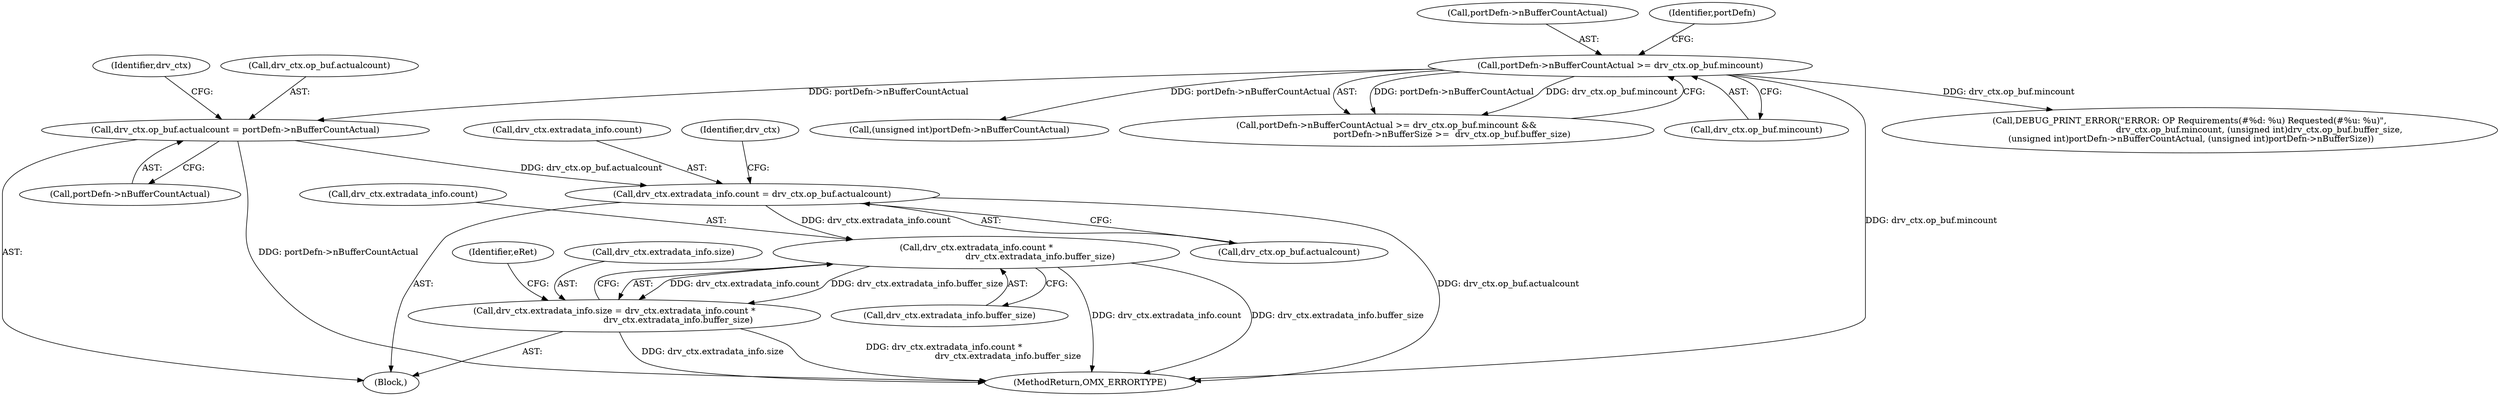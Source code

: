 digraph "0_Android_46e305be6e670a5a0041b0b4861122a0f1aabefa_2@pointer" {
"1000685" [label="(Call,drv_ctx.op_buf.actualcount = portDefn->nBufferCountActual)"];
"1000666" [label="(Call,portDefn->nBufferCountActual >= drv_ctx.op_buf.mincount)"];
"1000703" [label="(Call,drv_ctx.extradata_info.count = drv_ctx.op_buf.actualcount)"];
"1000720" [label="(Call,drv_ctx.extradata_info.count *\n                                               drv_ctx.extradata_info.buffer_size)"];
"1000714" [label="(Call,drv_ctx.extradata_info.size = drv_ctx.extradata_info.count *\n                                               drv_ctx.extradata_info.buffer_size)"];
"1000748" [label="(Call,DEBUG_PRINT_ERROR(\"ERROR: OP Requirements(#%d: %u) Requested(#%u: %u)\",\n                                                   drv_ctx.op_buf.mincount, (unsigned int)drv_ctx.op_buf.buffer_size,\n (unsigned int)portDefn->nBufferCountActual, (unsigned int)portDefn->nBufferSize))"];
"1000732" [label="(Identifier,eRet)"];
"1000703" [label="(Call,drv_ctx.extradata_info.count = drv_ctx.op_buf.actualcount)"];
"1003102" [label="(MethodReturn,OMX_ERRORTYPE)"];
"1000667" [label="(Call,portDefn->nBufferCountActual)"];
"1000717" [label="(Identifier,drv_ctx)"];
"1000670" [label="(Call,drv_ctx.op_buf.mincount)"];
"1000726" [label="(Call,drv_ctx.extradata_info.buffer_size)"];
"1000666" [label="(Call,portDefn->nBufferCountActual >= drv_ctx.op_buf.mincount)"];
"1000714" [label="(Call,drv_ctx.extradata_info.size = drv_ctx.extradata_info.count *\n                                               drv_ctx.extradata_info.buffer_size)"];
"1000709" [label="(Call,drv_ctx.op_buf.actualcount)"];
"1000720" [label="(Call,drv_ctx.extradata_info.count *\n                                               drv_ctx.extradata_info.buffer_size)"];
"1000691" [label="(Call,portDefn->nBufferCountActual)"];
"1000697" [label="(Identifier,drv_ctx)"];
"1000677" [label="(Identifier,portDefn)"];
"1000686" [label="(Call,drv_ctx.op_buf.actualcount)"];
"1000762" [label="(Call,(unsigned int)portDefn->nBufferCountActual)"];
"1000685" [label="(Call,drv_ctx.op_buf.actualcount = portDefn->nBufferCountActual)"];
"1000721" [label="(Call,drv_ctx.extradata_info.count)"];
"1000684" [label="(Block,)"];
"1000715" [label="(Call,drv_ctx.extradata_info.size)"];
"1000665" [label="(Call,portDefn->nBufferCountActual >= drv_ctx.op_buf.mincount &&\n                                                portDefn->nBufferSize >=  drv_ctx.op_buf.buffer_size)"];
"1000704" [label="(Call,drv_ctx.extradata_info.count)"];
"1000685" -> "1000684"  [label="AST: "];
"1000685" -> "1000691"  [label="CFG: "];
"1000686" -> "1000685"  [label="AST: "];
"1000691" -> "1000685"  [label="AST: "];
"1000697" -> "1000685"  [label="CFG: "];
"1000685" -> "1003102"  [label="DDG: portDefn->nBufferCountActual"];
"1000666" -> "1000685"  [label="DDG: portDefn->nBufferCountActual"];
"1000685" -> "1000703"  [label="DDG: drv_ctx.op_buf.actualcount"];
"1000666" -> "1000665"  [label="AST: "];
"1000666" -> "1000670"  [label="CFG: "];
"1000667" -> "1000666"  [label="AST: "];
"1000670" -> "1000666"  [label="AST: "];
"1000677" -> "1000666"  [label="CFG: "];
"1000665" -> "1000666"  [label="CFG: "];
"1000666" -> "1003102"  [label="DDG: drv_ctx.op_buf.mincount"];
"1000666" -> "1000665"  [label="DDG: portDefn->nBufferCountActual"];
"1000666" -> "1000665"  [label="DDG: drv_ctx.op_buf.mincount"];
"1000666" -> "1000748"  [label="DDG: drv_ctx.op_buf.mincount"];
"1000666" -> "1000762"  [label="DDG: portDefn->nBufferCountActual"];
"1000703" -> "1000684"  [label="AST: "];
"1000703" -> "1000709"  [label="CFG: "];
"1000704" -> "1000703"  [label="AST: "];
"1000709" -> "1000703"  [label="AST: "];
"1000717" -> "1000703"  [label="CFG: "];
"1000703" -> "1003102"  [label="DDG: drv_ctx.op_buf.actualcount"];
"1000703" -> "1000720"  [label="DDG: drv_ctx.extradata_info.count"];
"1000720" -> "1000714"  [label="AST: "];
"1000720" -> "1000726"  [label="CFG: "];
"1000721" -> "1000720"  [label="AST: "];
"1000726" -> "1000720"  [label="AST: "];
"1000714" -> "1000720"  [label="CFG: "];
"1000720" -> "1003102"  [label="DDG: drv_ctx.extradata_info.count"];
"1000720" -> "1003102"  [label="DDG: drv_ctx.extradata_info.buffer_size"];
"1000720" -> "1000714"  [label="DDG: drv_ctx.extradata_info.count"];
"1000720" -> "1000714"  [label="DDG: drv_ctx.extradata_info.buffer_size"];
"1000714" -> "1000684"  [label="AST: "];
"1000715" -> "1000714"  [label="AST: "];
"1000732" -> "1000714"  [label="CFG: "];
"1000714" -> "1003102"  [label="DDG: drv_ctx.extradata_info.size"];
"1000714" -> "1003102"  [label="DDG: drv_ctx.extradata_info.count *\n                                               drv_ctx.extradata_info.buffer_size"];
}

